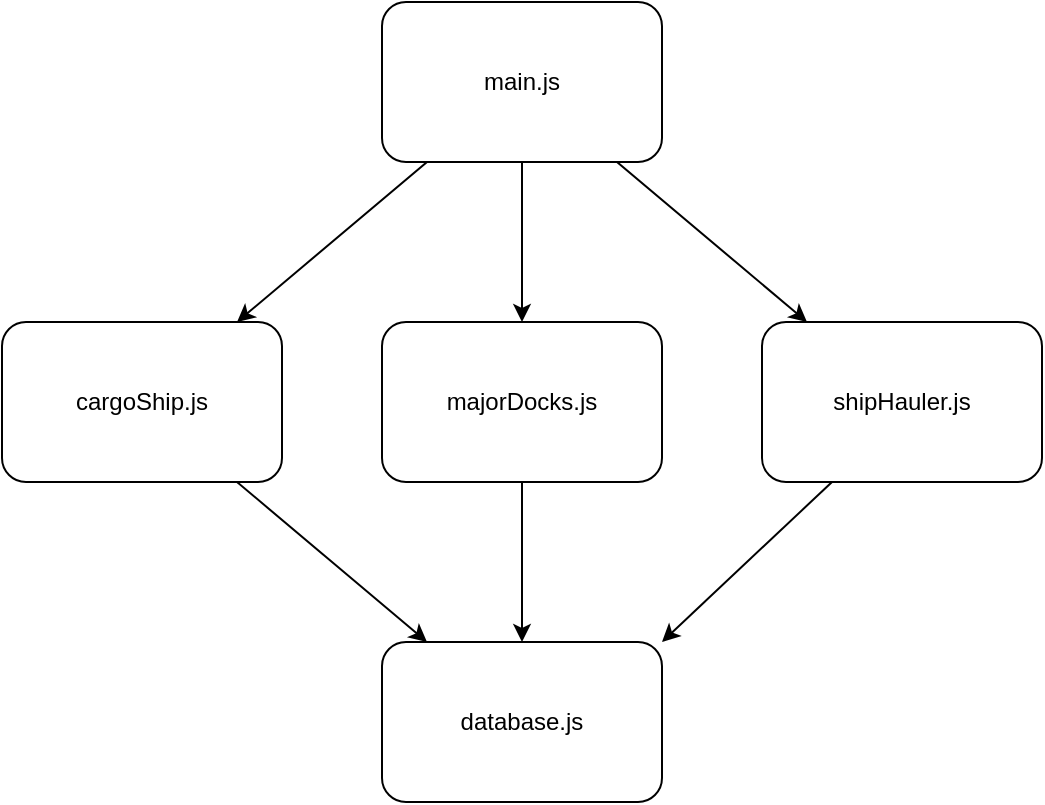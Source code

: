 <mxfile>
    <diagram id="Sy6o6uxgznCcPpc1ve5I" name="Page-1">
        <mxGraphModel dx="986" dy="348" grid="1" gridSize="10" guides="1" tooltips="1" connect="1" arrows="1" fold="1" page="1" pageScale="1" pageWidth="850" pageHeight="1100" math="0" shadow="0">
            <root>
                <mxCell id="0"/>
                <mxCell id="1" parent="0"/>
                <mxCell id="4" value="" style="edgeStyle=none;html=1;" edge="1" parent="1" source="2" target="3">
                    <mxGeometry relative="1" as="geometry"/>
                </mxCell>
                <mxCell id="6" value="" style="edgeStyle=none;html=1;" edge="1" parent="1" source="2" target="5">
                    <mxGeometry relative="1" as="geometry"/>
                </mxCell>
                <mxCell id="8" value="" style="edgeStyle=none;html=1;" edge="1" parent="1" source="2" target="7">
                    <mxGeometry relative="1" as="geometry"/>
                </mxCell>
                <mxCell id="2" value="main.js" style="rounded=1;whiteSpace=wrap;html=1;" vertex="1" parent="1">
                    <mxGeometry x="370" y="40" width="140" height="80" as="geometry"/>
                </mxCell>
                <mxCell id="14" style="edgeStyle=none;html=1;exitX=0.25;exitY=1;exitDx=0;exitDy=0;entryX=1;entryY=0;entryDx=0;entryDy=0;" edge="1" parent="1" source="3" target="9">
                    <mxGeometry relative="1" as="geometry"/>
                </mxCell>
                <mxCell id="3" value="shipHauler.js" style="rounded=1;whiteSpace=wrap;html=1;" vertex="1" parent="1">
                    <mxGeometry x="560" y="200" width="140" height="80" as="geometry"/>
                </mxCell>
                <mxCell id="10" value="" style="edgeStyle=none;html=1;" edge="1" parent="1" source="5" target="9">
                    <mxGeometry relative="1" as="geometry"/>
                </mxCell>
                <mxCell id="5" value="cargoShip.js" style="rounded=1;whiteSpace=wrap;html=1;" vertex="1" parent="1">
                    <mxGeometry x="180" y="200" width="140" height="80" as="geometry"/>
                </mxCell>
                <mxCell id="13" style="edgeStyle=none;html=1;exitX=0.5;exitY=1;exitDx=0;exitDy=0;entryX=0.5;entryY=0;entryDx=0;entryDy=0;" edge="1" parent="1" source="7" target="9">
                    <mxGeometry relative="1" as="geometry"/>
                </mxCell>
                <mxCell id="7" value="majorDocks.js" style="rounded=1;whiteSpace=wrap;html=1;" vertex="1" parent="1">
                    <mxGeometry x="370" y="200" width="140" height="80" as="geometry"/>
                </mxCell>
                <mxCell id="9" value="database.js" style="rounded=1;whiteSpace=wrap;html=1;" vertex="1" parent="1">
                    <mxGeometry x="370" y="360" width="140" height="80" as="geometry"/>
                </mxCell>
            </root>
        </mxGraphModel>
    </diagram>
</mxfile>